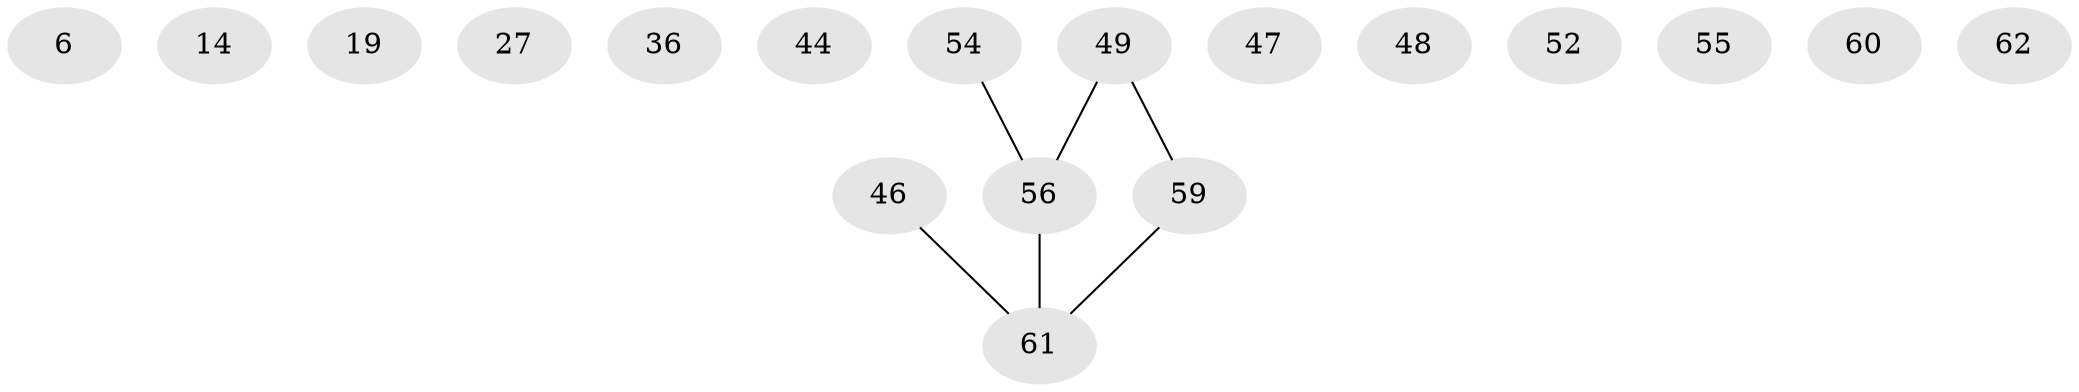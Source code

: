// original degree distribution, {2: 0.24193548387096775, 1: 0.20967741935483872, 4: 0.04838709677419355, 3: 0.27419354838709675, 0: 0.16129032258064516, 5: 0.04838709677419355, 7: 0.016129032258064516}
// Generated by graph-tools (version 1.1) at 2025/44/03/04/25 21:44:07]
// undirected, 18 vertices, 6 edges
graph export_dot {
graph [start="1"]
  node [color=gray90,style=filled];
  6;
  14 [super="+11"];
  19;
  27 [super="+22"];
  36;
  44;
  46;
  47;
  48;
  49 [super="+28+38+35"];
  52;
  54;
  55;
  56 [super="+34+50"];
  59 [super="+18+41+40"];
  60;
  61 [super="+57+58+43+16"];
  62;
  46 -- 61;
  49 -- 56 [weight=3];
  49 -- 59 [weight=2];
  54 -- 56;
  56 -- 61 [weight=7];
  59 -- 61 [weight=4];
}
